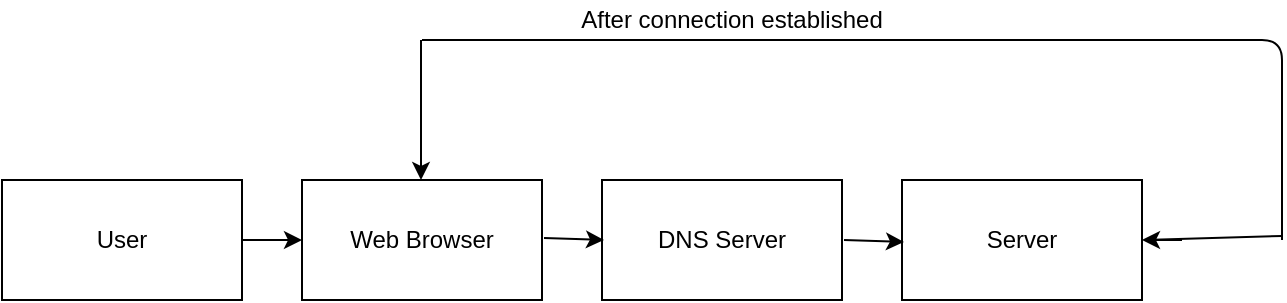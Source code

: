 <mxfile version="11.2.1" type="google" pages="1"><diagram id="7BdNzedsLwncnanVCyn3" name="Page-1"><mxGraphModel dx="801" dy="466" grid="1" gridSize="10" guides="1" tooltips="1" connect="1" arrows="1" fold="1" page="1" pageScale="1" pageWidth="850" pageHeight="1100" math="0" shadow="0"><root><mxCell id="0"/><mxCell id="1" parent="0"/><mxCell id="gXnxew-uYgLzXQ0sZaeX-10" value="" style="edgeStyle=orthogonalEdgeStyle;rounded=0;orthogonalLoop=1;jettySize=auto;html=1;" edge="1" parent="1" source="gXnxew-uYgLzXQ0sZaeX-1" target="gXnxew-uYgLzXQ0sZaeX-2"><mxGeometry relative="1" as="geometry"/></mxCell><mxCell id="gXnxew-uYgLzXQ0sZaeX-1" value="User" style="rounded=0;whiteSpace=wrap;html=1;" vertex="1" parent="1"><mxGeometry x="40" y="230" width="120" height="60" as="geometry"/></mxCell><mxCell id="gXnxew-uYgLzXQ0sZaeX-2" value="Web Browser" style="rounded=0;whiteSpace=wrap;html=1;" vertex="1" parent="1"><mxGeometry x="190" y="230" width="120" height="60" as="geometry"/></mxCell><mxCell id="gXnxew-uYgLzXQ0sZaeX-3" value="DNS Server" style="rounded=0;whiteSpace=wrap;html=1;" vertex="1" parent="1"><mxGeometry x="340" y="230" width="120" height="60" as="geometry"/></mxCell><mxCell id="gXnxew-uYgLzXQ0sZaeX-4" value="Server" style="rounded=0;whiteSpace=wrap;html=1;" vertex="1" parent="1"><mxGeometry x="490" y="230" width="120" height="60" as="geometry"/></mxCell><mxCell id="gXnxew-uYgLzXQ0sZaeX-11" value="" style="endArrow=classic;html=1;entryX=0;entryY=0.5;entryDx=0;entryDy=0;" edge="1" parent="1"><mxGeometry width="50" height="50" relative="1" as="geometry"><mxPoint x="311" y="259" as="sourcePoint"/><mxPoint x="341" y="260" as="targetPoint"/></mxGeometry></mxCell><mxCell id="gXnxew-uYgLzXQ0sZaeX-12" value="" style="endArrow=classic;html=1;entryX=0;entryY=0.5;entryDx=0;entryDy=0;" edge="1" parent="1"><mxGeometry width="50" height="50" relative="1" as="geometry"><mxPoint x="461" y="260" as="sourcePoint"/><mxPoint x="491" y="261" as="targetPoint"/></mxGeometry></mxCell><mxCell id="gXnxew-uYgLzXQ0sZaeX-13" value="" style="endArrow=none;html=1;" edge="1" parent="1"><mxGeometry width="50" height="50" relative="1" as="geometry"><mxPoint x="680" y="260" as="sourcePoint"/><mxPoint x="250" y="160" as="targetPoint"/><Array as="points"><mxPoint x="680" y="160"/></Array></mxGeometry></mxCell><mxCell id="gXnxew-uYgLzXQ0sZaeX-14" value="" style="endArrow=none;html=1;" edge="1" parent="1"><mxGeometry width="50" height="50" relative="1" as="geometry"><mxPoint x="611" y="260" as="sourcePoint"/><mxPoint x="680" y="258" as="targetPoint"/><Array as="points"><mxPoint x="680" y="258"/></Array></mxGeometry></mxCell><mxCell id="gXnxew-uYgLzXQ0sZaeX-15" value="" style="endArrow=classic;html=1;" edge="1" parent="1"><mxGeometry width="50" height="50" relative="1" as="geometry"><mxPoint x="249.5" y="160" as="sourcePoint"/><mxPoint x="249.5" y="230" as="targetPoint"/></mxGeometry></mxCell><mxCell id="gXnxew-uYgLzXQ0sZaeX-17" value="" style="endArrow=classic;html=1;" edge="1" parent="1"><mxGeometry width="50" height="50" relative="1" as="geometry"><mxPoint x="630" y="260" as="sourcePoint"/><mxPoint x="610" y="260" as="targetPoint"/></mxGeometry></mxCell><mxCell id="gXnxew-uYgLzXQ0sZaeX-18" value="After connection established" style="text;html=1;strokeColor=none;fillColor=none;align=center;verticalAlign=middle;whiteSpace=wrap;rounded=0;" vertex="1" parent="1"><mxGeometry x="310" y="140" width="190" height="20" as="geometry"/></mxCell></root></mxGraphModel></diagram></mxfile>